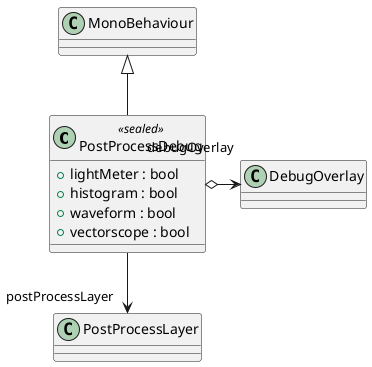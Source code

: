 @startuml
class PostProcessDebug <<sealed>> {
    + lightMeter : bool
    + histogram : bool
    + waveform : bool
    + vectorscope : bool
}
MonoBehaviour <|-- PostProcessDebug
PostProcessDebug --> "postProcessLayer" PostProcessLayer
PostProcessDebug o-> "debugOverlay" DebugOverlay
@enduml

